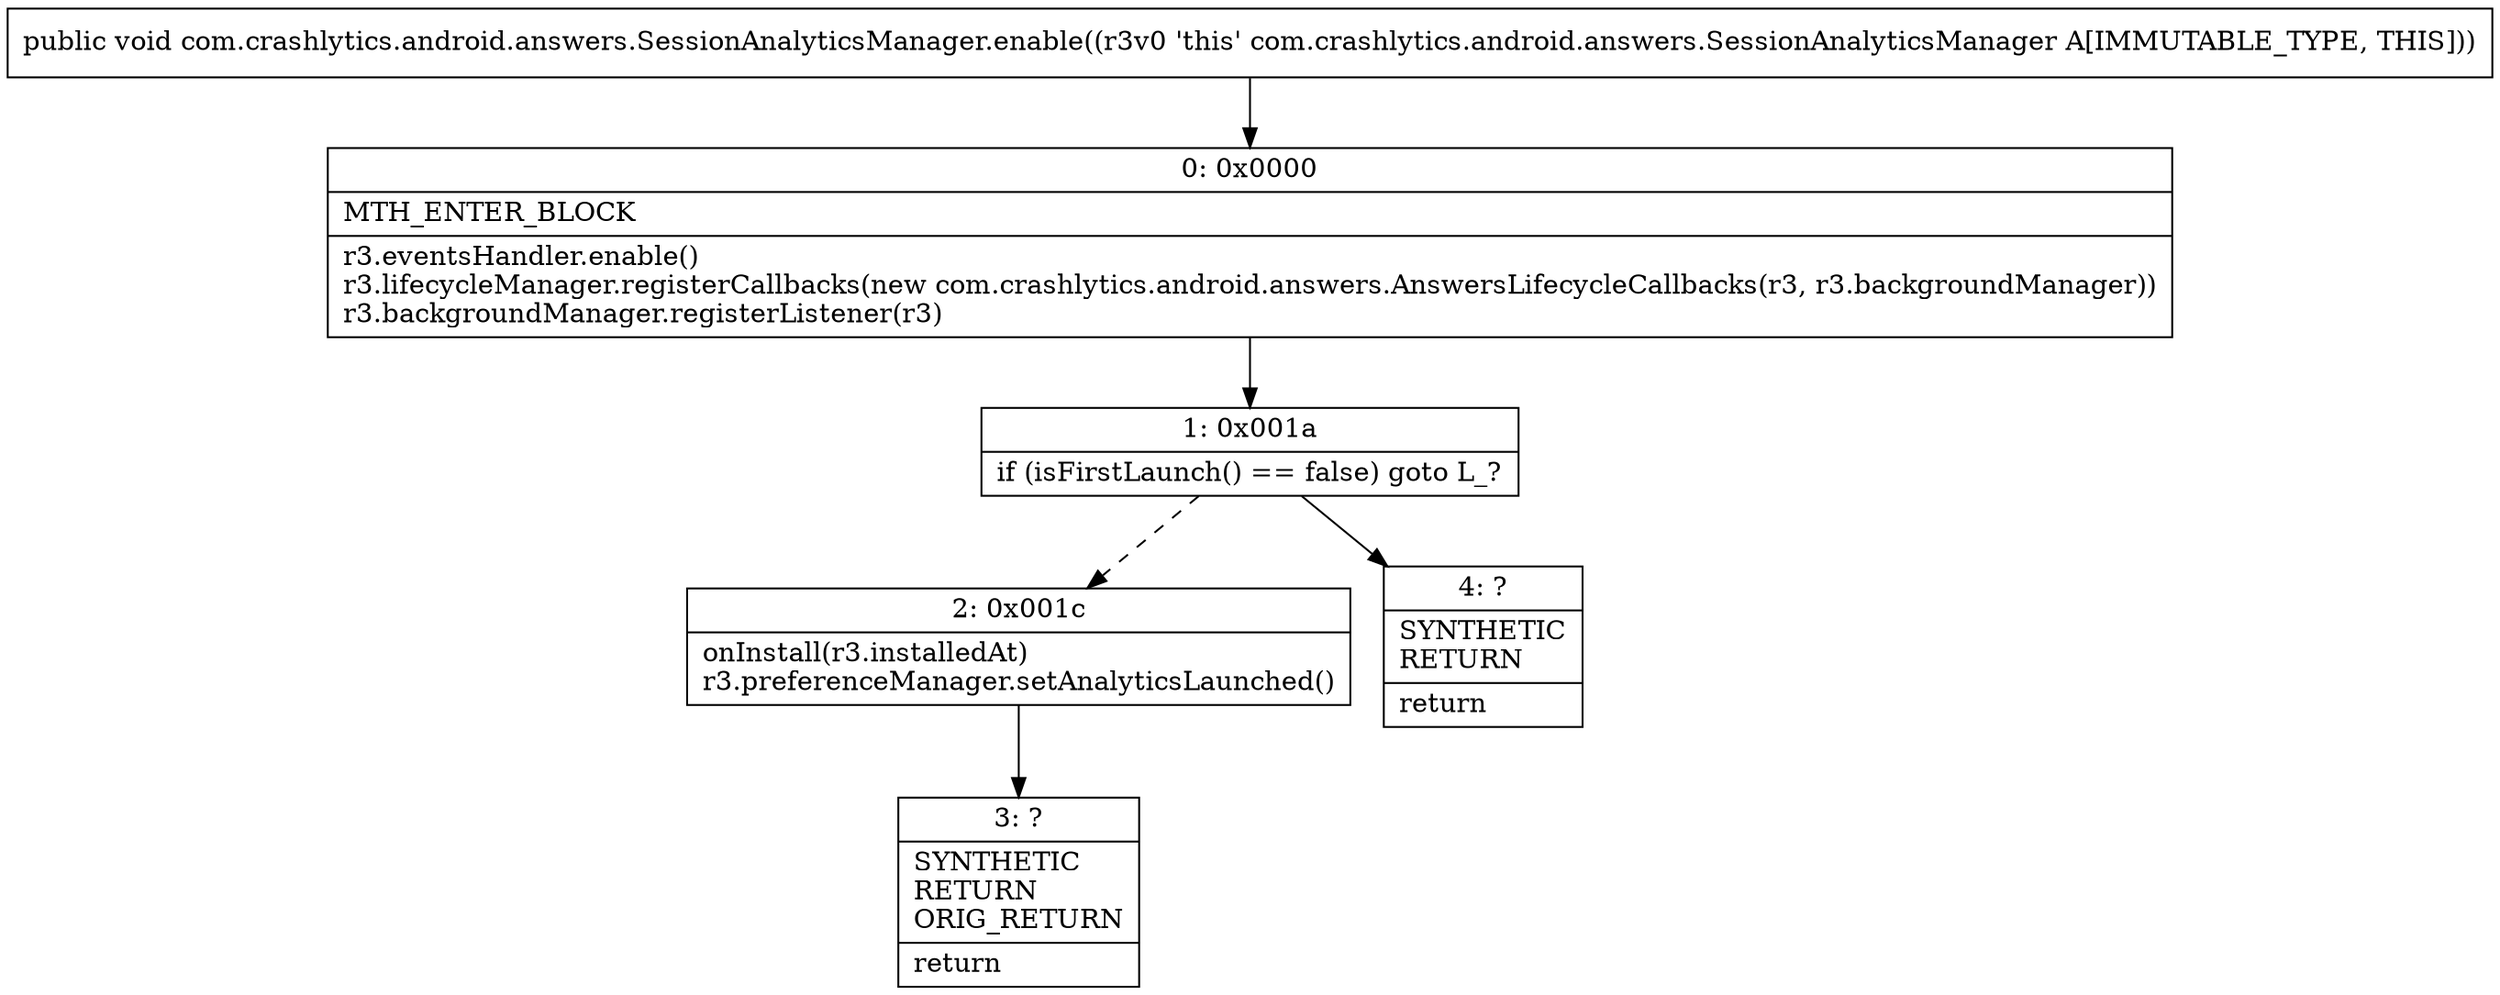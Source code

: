 digraph "CFG forcom.crashlytics.android.answers.SessionAnalyticsManager.enable()V" {
Node_0 [shape=record,label="{0\:\ 0x0000|MTH_ENTER_BLOCK\l|r3.eventsHandler.enable()\lr3.lifecycleManager.registerCallbacks(new com.crashlytics.android.answers.AnswersLifecycleCallbacks(r3, r3.backgroundManager))\lr3.backgroundManager.registerListener(r3)\l}"];
Node_1 [shape=record,label="{1\:\ 0x001a|if (isFirstLaunch() == false) goto L_?\l}"];
Node_2 [shape=record,label="{2\:\ 0x001c|onInstall(r3.installedAt)\lr3.preferenceManager.setAnalyticsLaunched()\l}"];
Node_3 [shape=record,label="{3\:\ ?|SYNTHETIC\lRETURN\lORIG_RETURN\l|return\l}"];
Node_4 [shape=record,label="{4\:\ ?|SYNTHETIC\lRETURN\l|return\l}"];
MethodNode[shape=record,label="{public void com.crashlytics.android.answers.SessionAnalyticsManager.enable((r3v0 'this' com.crashlytics.android.answers.SessionAnalyticsManager A[IMMUTABLE_TYPE, THIS])) }"];
MethodNode -> Node_0;
Node_0 -> Node_1;
Node_1 -> Node_2[style=dashed];
Node_1 -> Node_4;
Node_2 -> Node_3;
}

